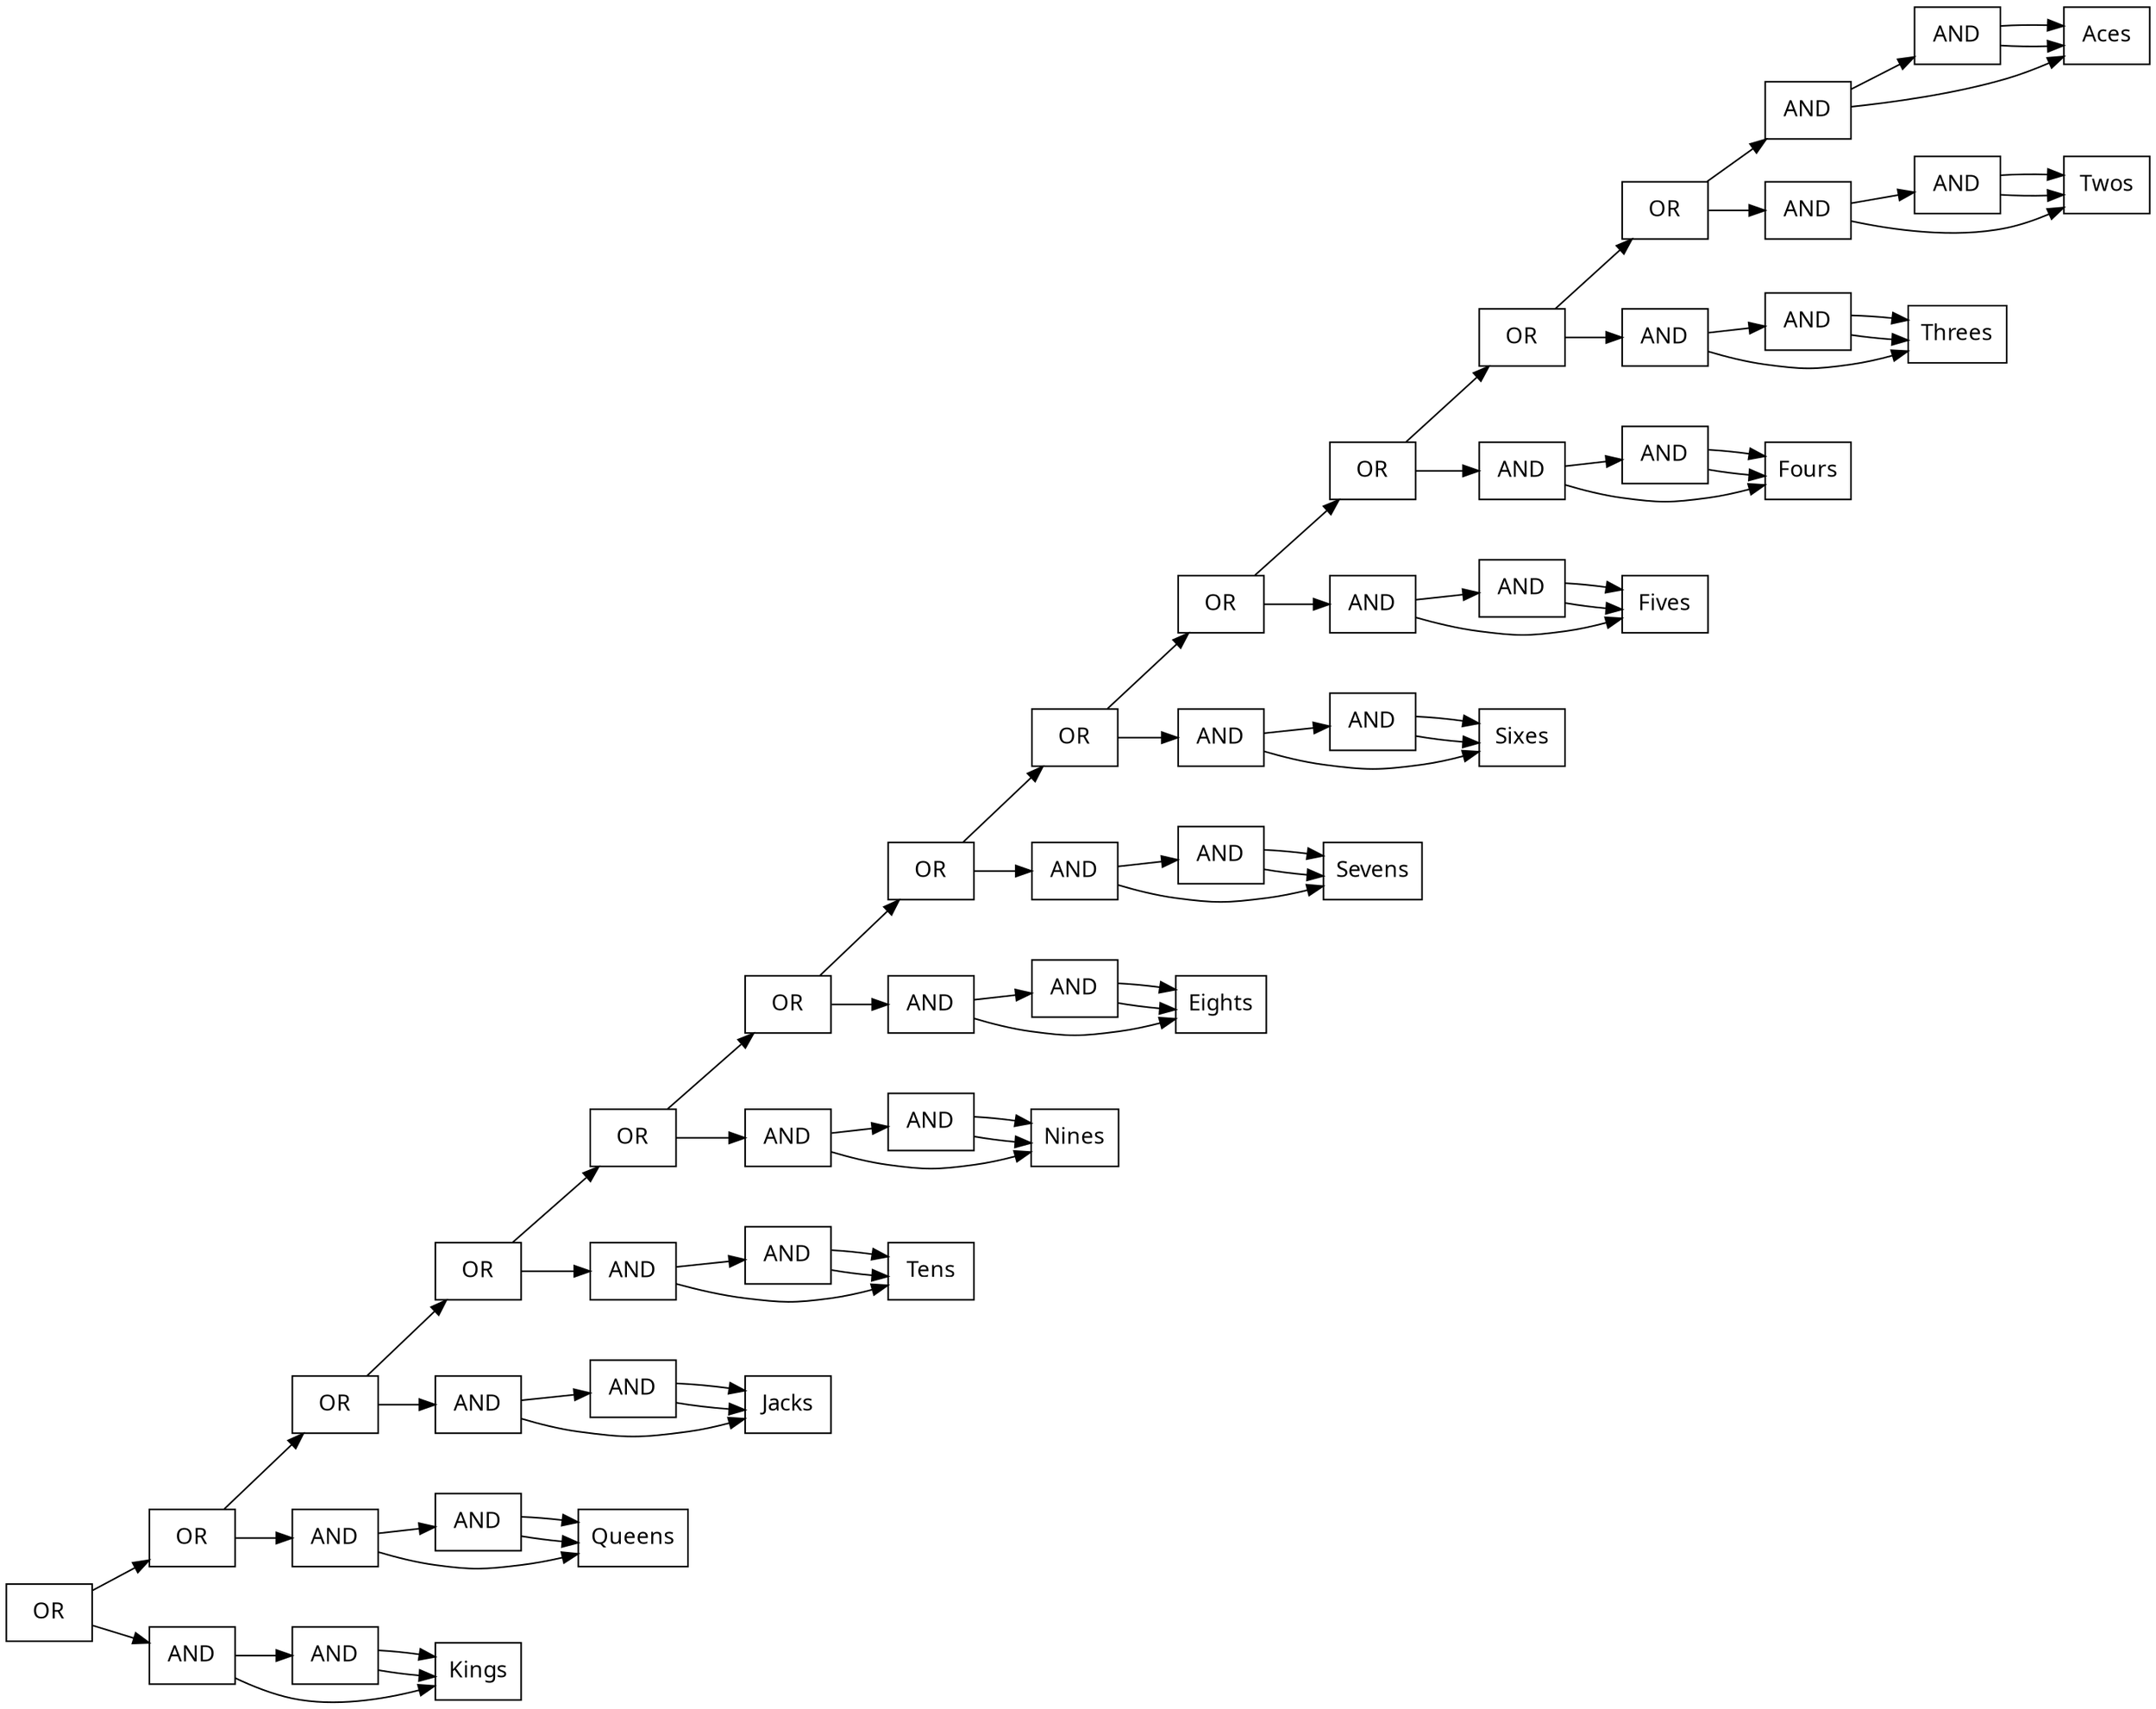 digraph {
node [shape=record];
node [fontname=Sans];charset="UTF-8" splines=true splines=spline rankdir =LR
1881[label="OR"];
1881->1872;
1881->1880;
1872[label="OR"];
1872->1863;
1872->1871;
1880[label="AND"];
1880->1877;
1880->368;
1863[label="OR"];
1863->1854;
1863->1862;
1871[label="AND"];
1871->1868;
1871->351;
1877[label="AND"];
1877->368;
1877->368;
368[label="Kings"];
1854[label="OR"];
1854->1845;
1854->1853;
1862[label="AND"];
1862->1859;
1862->334;
1868[label="AND"];
1868->351;
1868->351;
351[label="Queens"];
1845[label="OR"];
1845->1836;
1845->1844;
1853[label="AND"];
1853->1850;
1853->317;
1859[label="AND"];
1859->334;
1859->334;
334[label="Jacks"];
1836[label="OR"];
1836->1827;
1836->1835;
1844[label="AND"];
1844->1841;
1844->300;
1850[label="AND"];
1850->317;
1850->317;
317[label="Tens"];
1827[label="OR"];
1827->1818;
1827->1826;
1835[label="AND"];
1835->1832;
1835->283;
1841[label="AND"];
1841->300;
1841->300;
300[label="Nines"];
1818[label="OR"];
1818->1809;
1818->1817;
1826[label="AND"];
1826->1823;
1826->266;
1832[label="AND"];
1832->283;
1832->283;
283[label="Eights"];
1809[label="OR"];
1809->1800;
1809->1808;
1817[label="AND"];
1817->1814;
1817->249;
1823[label="AND"];
1823->266;
1823->266;
266[label="Sevens"];
1800[label="OR"];
1800->1791;
1800->1799;
1808[label="AND"];
1808->1805;
1808->232;
1814[label="AND"];
1814->249;
1814->249;
249[label="Sixes"];
1791[label="OR"];
1791->1782;
1791->1790;
1799[label="AND"];
1799->1796;
1799->215;
1805[label="AND"];
1805->232;
1805->232;
232[label="Fives"];
1782[label="OR"];
1782->1773;
1782->1781;
1790[label="AND"];
1790->1787;
1790->198;
1796[label="AND"];
1796->215;
1796->215;
215[label="Fours"];
1773[label="AND"];
1773->1770;
1773->148;
1781[label="AND"];
1781->1778;
1781->176;
1787[label="AND"];
1787->198;
1787->198;
198[label="Threes"];
1770[label="AND"];
1770->148;
1770->148;
148[label="Aces"];
1778[label="AND"];
1778->176;
1778->176;
176[label="Twos"];
}

